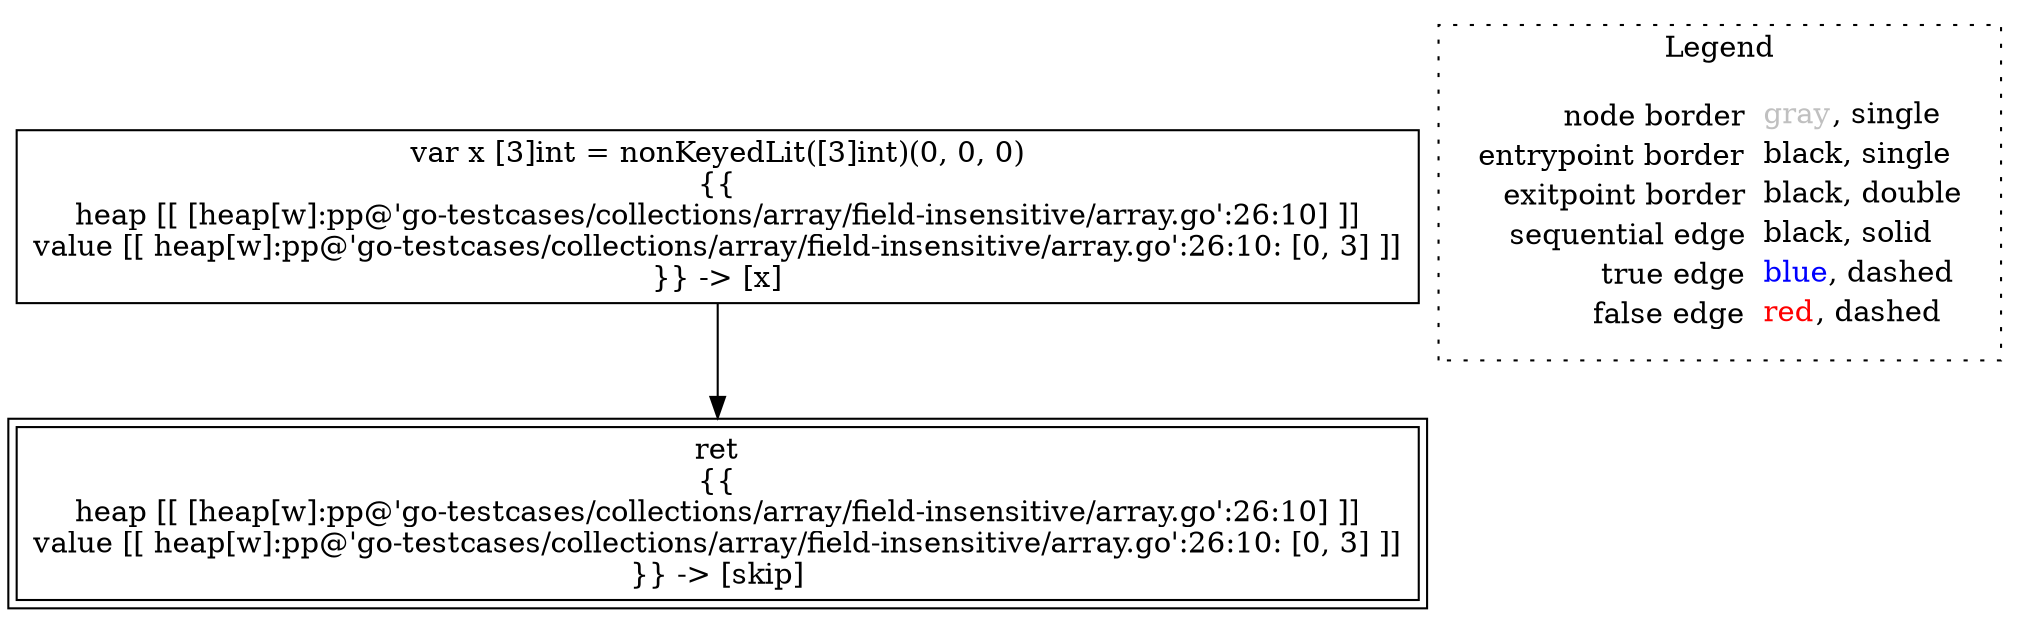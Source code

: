 digraph {
	"node0" [shape="rect",color="black",label=<var x [3]int = nonKeyedLit([3]int)(0, 0, 0)<BR/>{{<BR/>heap [[ [heap[w]:pp@'go-testcases/collections/array/field-insensitive/array.go':26:10] ]]<BR/>value [[ heap[w]:pp@'go-testcases/collections/array/field-insensitive/array.go':26:10: [0, 3] ]]<BR/>}} -&gt; [x]>];
	"node1" [shape="rect",color="black",peripheries="2",label=<ret<BR/>{{<BR/>heap [[ [heap[w]:pp@'go-testcases/collections/array/field-insensitive/array.go':26:10] ]]<BR/>value [[ heap[w]:pp@'go-testcases/collections/array/field-insensitive/array.go':26:10: [0, 3] ]]<BR/>}} -&gt; [skip]>];
	"node0" -> "node1" [color="black"];
subgraph cluster_legend {
	label="Legend";
	style=dotted;
	node [shape=plaintext];
	"legend" [label=<<table border="0" cellpadding="2" cellspacing="0" cellborder="0"><tr><td align="right">node border&nbsp;</td><td align="left"><font color="gray">gray</font>, single</td></tr><tr><td align="right">entrypoint border&nbsp;</td><td align="left"><font color="black">black</font>, single</td></tr><tr><td align="right">exitpoint border&nbsp;</td><td align="left"><font color="black">black</font>, double</td></tr><tr><td align="right">sequential edge&nbsp;</td><td align="left"><font color="black">black</font>, solid</td></tr><tr><td align="right">true edge&nbsp;</td><td align="left"><font color="blue">blue</font>, dashed</td></tr><tr><td align="right">false edge&nbsp;</td><td align="left"><font color="red">red</font>, dashed</td></tr></table>>];
}

}
